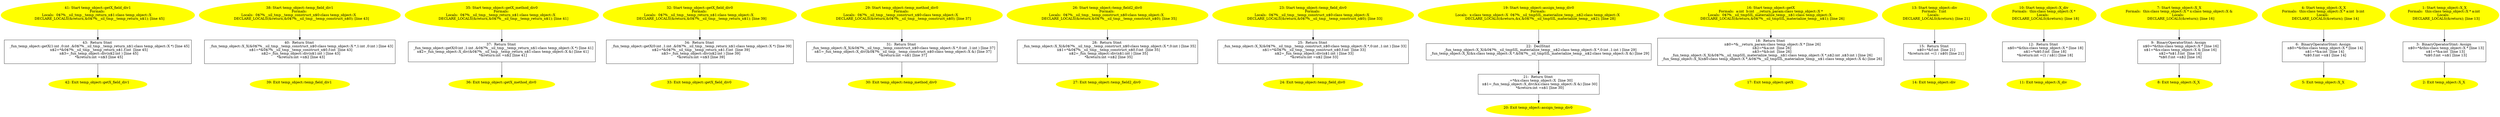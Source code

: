 /* @generated */
digraph iCFG {
43 [label="43:  Return Stmt \n   _fun_temp_object::getX(1:int ,0:int ,&0$?%__sil_tmp__temp_return_n$1:class temp_object::X *) [line 45]\n  n$2=*&0$?%__sil_tmp__temp_return_n$1.f:int  [line 45]\n  n$3=_fun_temp_object::div(n$2:int ) [line 45]\n  *&return:int =n$3 [line 45]\n " shape="box"]
	

	 43 -> 42 ;
42 [label="42: Exit temp_object::getX_field_div1 \n  " color=yellow style=filled]
	

41 [label="41: Start temp_object::getX_field_div1\nFormals: \nLocals:  0$?%__sil_tmp__temp_return_n$1:class temp_object::X  \n   DECLARE_LOCALS(&return,&0$?%__sil_tmp__temp_return_n$1); [line 45]\n " color=yellow style=filled]
	

	 41 -> 43 ;
40 [label="40:  Return Stmt \n   _fun_temp_object::X_X(&0$?%__sil_tmp__temp_construct_n$0:class temp_object::X *,1:int ,0:int ) [line 43]\n  n$1=*&0$?%__sil_tmp__temp_construct_n$0.f:int  [line 43]\n  n$2=_fun_temp_object::div(n$1:int ) [line 43]\n  *&return:int =n$2 [line 43]\n " shape="box"]
	

	 40 -> 39 ;
39 [label="39: Exit temp_object::temp_field_div1 \n  " color=yellow style=filled]
	

38 [label="38: Start temp_object::temp_field_div1\nFormals: \nLocals:  0$?%__sil_tmp__temp_construct_n$0:class temp_object::X  \n   DECLARE_LOCALS(&return,&0$?%__sil_tmp__temp_construct_n$0); [line 43]\n " color=yellow style=filled]
	

	 38 -> 40 ;
37 [label="37:  Return Stmt \n   _fun_temp_object::getX(0:int ,1:int ,&0$?%__sil_tmp__temp_return_n$1:class temp_object::X *) [line 41]\n  n$2=_fun_temp_object::X_div(&0$?%__sil_tmp__temp_return_n$1:class temp_object::X &) [line 41]\n  *&return:int =n$2 [line 41]\n " shape="box"]
	

	 37 -> 36 ;
36 [label="36: Exit temp_object::getX_method_div0 \n  " color=yellow style=filled]
	

35 [label="35: Start temp_object::getX_method_div0\nFormals: \nLocals:  0$?%__sil_tmp__temp_return_n$1:class temp_object::X  \n   DECLARE_LOCALS(&return,&0$?%__sil_tmp__temp_return_n$1); [line 41]\n " color=yellow style=filled]
	

	 35 -> 37 ;
34 [label="34:  Return Stmt \n   _fun_temp_object::getX(0:int ,1:int ,&0$?%__sil_tmp__temp_return_n$1:class temp_object::X *) [line 39]\n  n$2=*&0$?%__sil_tmp__temp_return_n$1.f:int  [line 39]\n  n$3=_fun_temp_object::div(n$2:int ) [line 39]\n  *&return:int =n$3 [line 39]\n " shape="box"]
	

	 34 -> 33 ;
33 [label="33: Exit temp_object::getX_field_div0 \n  " color=yellow style=filled]
	

32 [label="32: Start temp_object::getX_field_div0\nFormals: \nLocals:  0$?%__sil_tmp__temp_return_n$1:class temp_object::X  \n   DECLARE_LOCALS(&return,&0$?%__sil_tmp__temp_return_n$1); [line 39]\n " color=yellow style=filled]
	

	 32 -> 34 ;
31 [label="31:  Return Stmt \n   _fun_temp_object::X_X(&0$?%__sil_tmp__temp_construct_n$0:class temp_object::X *,0:int ,1:int ) [line 37]\n  n$1=_fun_temp_object::X_div(&0$?%__sil_tmp__temp_construct_n$0:class temp_object::X &) [line 37]\n  *&return:int =n$1 [line 37]\n " shape="box"]
	

	 31 -> 30 ;
30 [label="30: Exit temp_object::temp_method_div0 \n  " color=yellow style=filled]
	

29 [label="29: Start temp_object::temp_method_div0\nFormals: \nLocals:  0$?%__sil_tmp__temp_construct_n$0:class temp_object::X  \n   DECLARE_LOCALS(&return,&0$?%__sil_tmp__temp_construct_n$0); [line 37]\n " color=yellow style=filled]
	

	 29 -> 31 ;
28 [label="28:  Return Stmt \n   _fun_temp_object::X_X(&0$?%__sil_tmp__temp_construct_n$0:class temp_object::X *,0:int ) [line 35]\n  n$1=*&0$?%__sil_tmp__temp_construct_n$0.f:int  [line 35]\n  n$2=_fun_temp_object::div(n$1:int ) [line 35]\n  *&return:int =n$2 [line 35]\n " shape="box"]
	

	 28 -> 27 ;
27 [label="27: Exit temp_object::temp_field2_div0 \n  " color=yellow style=filled]
	

26 [label="26: Start temp_object::temp_field2_div0\nFormals: \nLocals:  0$?%__sil_tmp__temp_construct_n$0:class temp_object::X  \n   DECLARE_LOCALS(&return,&0$?%__sil_tmp__temp_construct_n$0); [line 35]\n " color=yellow style=filled]
	

	 26 -> 28 ;
25 [label="25:  Return Stmt \n   _fun_temp_object::X_X(&0$?%__sil_tmp__temp_construct_n$0:class temp_object::X *,0:int ,1:int ) [line 33]\n  n$1=*&0$?%__sil_tmp__temp_construct_n$0.f:int  [line 33]\n  n$2=_fun_temp_object::div(n$1:int ) [line 33]\n  *&return:int =n$2 [line 33]\n " shape="box"]
	

	 25 -> 24 ;
24 [label="24: Exit temp_object::temp_field_div0 \n  " color=yellow style=filled]
	

23 [label="23: Start temp_object::temp_field_div0\nFormals: \nLocals:  0$?%__sil_tmp__temp_construct_n$0:class temp_object::X  \n   DECLARE_LOCALS(&return,&0$?%__sil_tmp__temp_construct_n$0); [line 33]\n " color=yellow style=filled]
	

	 23 -> 25 ;
22 [label="22:  DeclStmt \n   _fun_temp_object::X_X(&0$?%__sil_tmpSIL_materialize_temp__n$2:class temp_object::X *,0:int ,1:int ) [line 29]\n  _fun_temp_object::X_X(&x:class temp_object::X *,&0$?%__sil_tmpSIL_materialize_temp__n$2:class temp_object::X &) [line 29]\n " shape="box"]
	

	 22 -> 21 ;
21 [label="21:  Return Stmt \n   _=*&x:class temp_object::X  [line 30]\n  n$1=_fun_temp_object::X_div(&x:class temp_object::X &) [line 30]\n  *&return:int =n$1 [line 30]\n " shape="box"]
	

	 21 -> 20 ;
20 [label="20: Exit temp_object::assign_temp_div0 \n  " color=yellow style=filled]
	

19 [label="19: Start temp_object::assign_temp_div0\nFormals: \nLocals:  x:class temp_object::X  0$?%__sil_tmpSIL_materialize_temp__n$2:class temp_object::X  \n   DECLARE_LOCALS(&return,&x,&0$?%__sil_tmpSIL_materialize_temp__n$2); [line 28]\n " color=yellow style=filled]
	

	 19 -> 22 ;
18 [label="18:  Return Stmt \n   n$0=*&__return_param:class temp_object::X * [line 26]\n  n$2=*&a:int  [line 26]\n  n$3=*&b:int  [line 26]\n  _fun_temp_object::X_X(&0$?%__sil_tmpSIL_materialize_temp__n$1:class temp_object::X *,n$2:int ,n$3:int ) [line 26]\n  _fun_temp_object::X_X(n$0:class temp_object::X *,&0$?%__sil_tmpSIL_materialize_temp__n$1:class temp_object::X &) [line 26]\n " shape="box"]
	

	 18 -> 17 ;
17 [label="17: Exit temp_object::getX \n  " color=yellow style=filled]
	

16 [label="16: Start temp_object::getX\nFormals:  a:int  b:int  __return_param:class temp_object::X *\nLocals:  0$?%__sil_tmpSIL_materialize_temp__n$1:class temp_object::X  \n   DECLARE_LOCALS(&return,&0$?%__sil_tmpSIL_materialize_temp__n$1); [line 26]\n " color=yellow style=filled]
	

	 16 -> 18 ;
15 [label="15:  Return Stmt \n   n$0=*&f:int  [line 21]\n  *&return:int =(1 / n$0) [line 21]\n " shape="box"]
	

	 15 -> 14 ;
14 [label="14: Exit temp_object::div \n  " color=yellow style=filled]
	

13 [label="13: Start temp_object::div\nFormals:  f:int \nLocals:  \n   DECLARE_LOCALS(&return); [line 21]\n " color=yellow style=filled]
	

	 13 -> 15 ;
12 [label="12:  Return Stmt \n   n$0=*&this:class temp_object::X * [line 18]\n  n$1=*n$0.f:int  [line 18]\n  *&return:int =(1 / n$1) [line 18]\n " shape="box"]
	

	 12 -> 11 ;
11 [label="11: Exit temp_object::X_div \n  " color=yellow style=filled]
	

10 [label="10: Start temp_object::X_div\nFormals:  this:class temp_object::X *\nLocals:  \n   DECLARE_LOCALS(&return); [line 18]\n " color=yellow style=filled]
	

	 10 -> 12 ;
9 [label="9:  BinaryOperatorStmt: Assign \n   n$0=*&this:class temp_object::X * [line 16]\n  n$1=*&x:class temp_object::X & [line 16]\n  n$2=*n$1.f:int  [line 16]\n  *n$0.f:int =n$2 [line 16]\n " shape="box"]
	

	 9 -> 8 ;
8 [label="8: Exit temp_object::X_X \n  " color=yellow style=filled]
	

7 [label="7: Start temp_object::X_X\nFormals:  this:class temp_object::X * x:class temp_object::X &\nLocals:  \n   DECLARE_LOCALS(&return); [line 16]\n " color=yellow style=filled]
	

	 7 -> 9 ;
6 [label="6:  BinaryOperatorStmt: Assign \n   n$0=*&this:class temp_object::X * [line 14]\n  n$1=*&a:int  [line 14]\n  *n$0.f:int =n$1 [line 14]\n " shape="box"]
	

	 6 -> 5 ;
5 [label="5: Exit temp_object::X_X \n  " color=yellow style=filled]
	

4 [label="4: Start temp_object::X_X\nFormals:  this:class temp_object::X * a:int  b:int \nLocals:  \n   DECLARE_LOCALS(&return); [line 14]\n " color=yellow style=filled]
	

	 4 -> 6 ;
3 [label="3:  BinaryOperatorStmt: Assign \n   n$0=*&this:class temp_object::X * [line 13]\n  n$1=*&a:int  [line 13]\n  *n$0.f:int =n$1 [line 13]\n " shape="box"]
	

	 3 -> 2 ;
2 [label="2: Exit temp_object::X_X \n  " color=yellow style=filled]
	

1 [label="1: Start temp_object::X_X\nFormals:  this:class temp_object::X * a:int \nLocals:  \n   DECLARE_LOCALS(&return); [line 13]\n " color=yellow style=filled]
	

	 1 -> 3 ;
}
